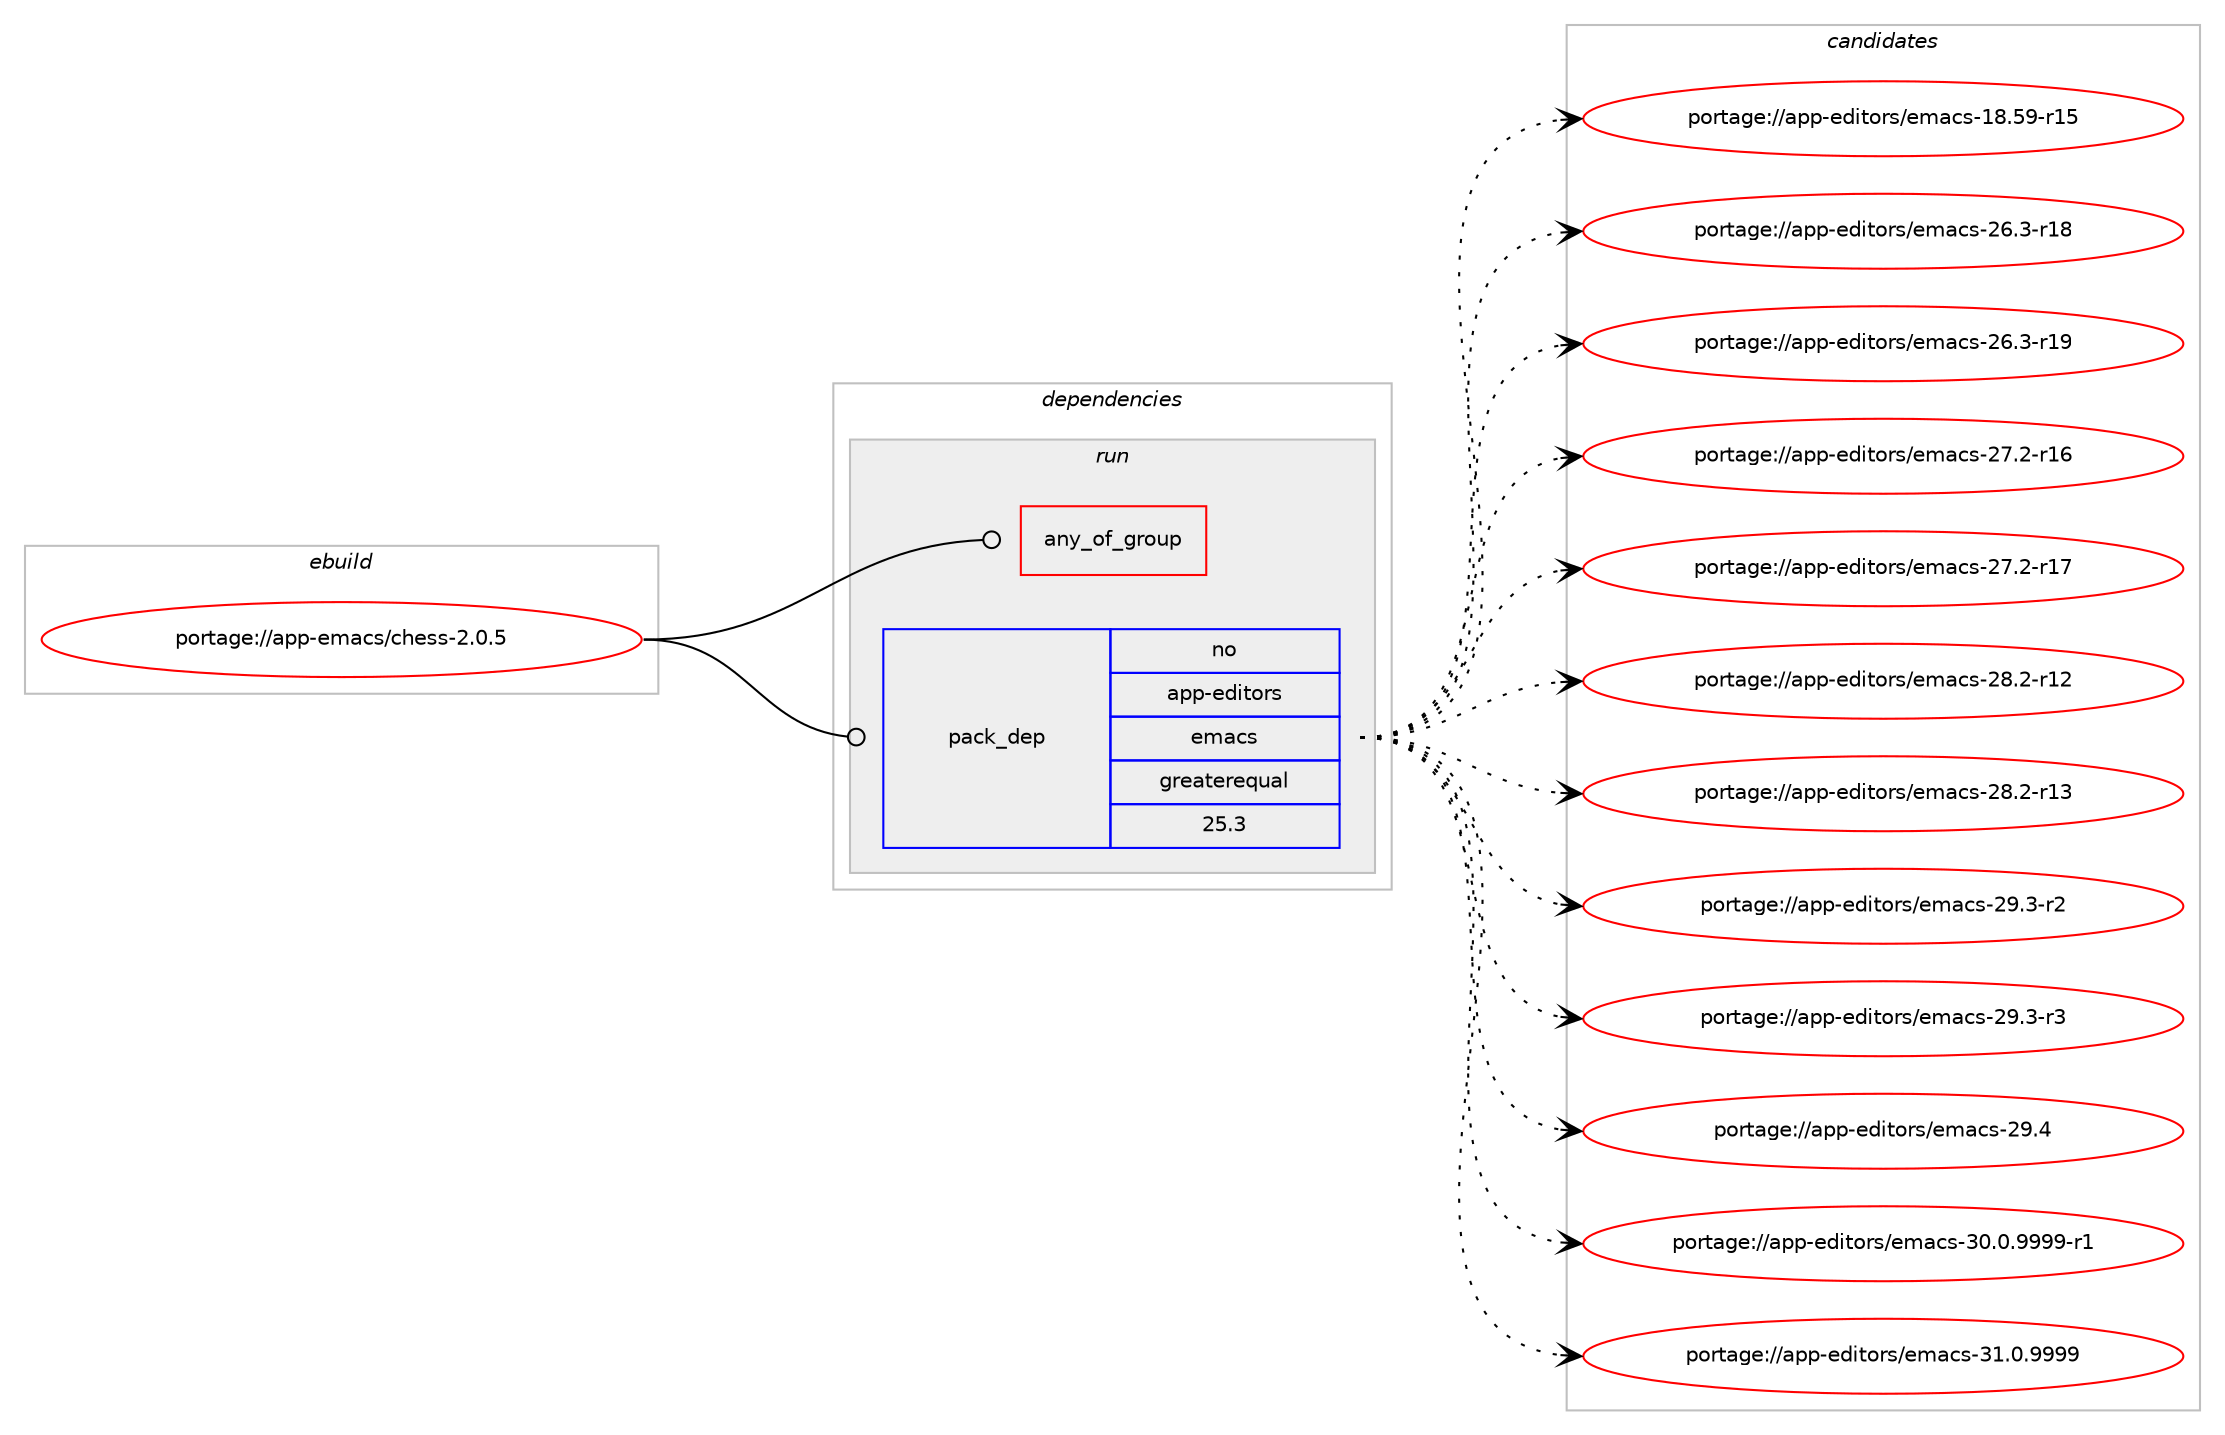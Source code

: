digraph prolog {

# *************
# Graph options
# *************

newrank=true;
concentrate=true;
compound=true;
graph [rankdir=LR,fontname=Helvetica,fontsize=10,ranksep=1.5];#, ranksep=2.5, nodesep=0.2];
edge  [arrowhead=vee];
node  [fontname=Helvetica,fontsize=10];

# **********
# The ebuild
# **********

subgraph cluster_leftcol {
color=gray;
rank=same;
label=<<i>ebuild</i>>;
id [label="portage://app-emacs/chess-2.0.5", color=red, width=4, href="../app-emacs/chess-2.0.5.svg"];
}

# ****************
# The dependencies
# ****************

subgraph cluster_midcol {
color=gray;
label=<<i>dependencies</i>>;
subgraph cluster_compile {
fillcolor="#eeeeee";
style=filled;
label=<<i>compile</i>>;
}
subgraph cluster_compileandrun {
fillcolor="#eeeeee";
style=filled;
label=<<i>compile and run</i>>;
}
subgraph cluster_run {
fillcolor="#eeeeee";
style=filled;
label=<<i>run</i>>;
subgraph any117 {
dependency9644 [label=<<TABLE BORDER="0" CELLBORDER="1" CELLSPACING="0" CELLPADDING="4"><TR><TD CELLPADDING="10">any_of_group</TD></TR></TABLE>>, shape=none, color=red];# *** BEGIN UNKNOWN DEPENDENCY TYPE (TODO) ***
# dependency9644 -> package_dependency(portage://app-emacs/chess-2.0.5,run,no,games-board,stockfish,none,[,,],[],[])
# *** END UNKNOWN DEPENDENCY TYPE (TODO) ***

# *** BEGIN UNKNOWN DEPENDENCY TYPE (TODO) ***
# dependency9644 -> package_dependency(portage://app-emacs/chess-2.0.5,run,no,games-board,fruit,none,[,,],[],[])
# *** END UNKNOWN DEPENDENCY TYPE (TODO) ***

# *** BEGIN UNKNOWN DEPENDENCY TYPE (TODO) ***
# dependency9644 -> package_dependency(portage://app-emacs/chess-2.0.5,run,no,games-board,gnuchess,none,[,,],[],[])
# *** END UNKNOWN DEPENDENCY TYPE (TODO) ***

# *** BEGIN UNKNOWN DEPENDENCY TYPE (TODO) ***
# dependency9644 -> package_dependency(portage://app-emacs/chess-2.0.5,run,no,games-board,phalanx,none,[,,],[],[])
# *** END UNKNOWN DEPENDENCY TYPE (TODO) ***

# *** BEGIN UNKNOWN DEPENDENCY TYPE (TODO) ***
# dependency9644 -> package_dependency(portage://app-emacs/chess-2.0.5,run,no,games-board,sjeng,none,[,,],[],[])
# *** END UNKNOWN DEPENDENCY TYPE (TODO) ***

# *** BEGIN UNKNOWN DEPENDENCY TYPE (TODO) ***
# dependency9644 -> package_dependency(portage://app-emacs/chess-2.0.5,run,no,games-board,crafty,none,[,,],[],[])
# *** END UNKNOWN DEPENDENCY TYPE (TODO) ***

}
id:e -> dependency9644:w [weight=20,style="solid",arrowhead="odot"];
subgraph pack3483 {
dependency9645 [label=<<TABLE BORDER="0" CELLBORDER="1" CELLSPACING="0" CELLPADDING="4" WIDTH="220"><TR><TD ROWSPAN="6" CELLPADDING="30">pack_dep</TD></TR><TR><TD WIDTH="110">no</TD></TR><TR><TD>app-editors</TD></TR><TR><TD>emacs</TD></TR><TR><TD>greaterequal</TD></TR><TR><TD>25.3</TD></TR></TABLE>>, shape=none, color=blue];
}
id:e -> dependency9645:w [weight=20,style="solid",arrowhead="odot"];
}
}

# **************
# The candidates
# **************

subgraph cluster_choices {
rank=same;
color=gray;
label=<<i>candidates</i>>;

subgraph choice3483 {
color=black;
nodesep=1;
choice9711211245101100105116111114115471011099799115454956465357451144953 [label="portage://app-editors/emacs-18.59-r15", color=red, width=4,href="../app-editors/emacs-18.59-r15.svg"];
choice97112112451011001051161111141154710110997991154550544651451144956 [label="portage://app-editors/emacs-26.3-r18", color=red, width=4,href="../app-editors/emacs-26.3-r18.svg"];
choice97112112451011001051161111141154710110997991154550544651451144957 [label="portage://app-editors/emacs-26.3-r19", color=red, width=4,href="../app-editors/emacs-26.3-r19.svg"];
choice97112112451011001051161111141154710110997991154550554650451144954 [label="portage://app-editors/emacs-27.2-r16", color=red, width=4,href="../app-editors/emacs-27.2-r16.svg"];
choice97112112451011001051161111141154710110997991154550554650451144955 [label="portage://app-editors/emacs-27.2-r17", color=red, width=4,href="../app-editors/emacs-27.2-r17.svg"];
choice97112112451011001051161111141154710110997991154550564650451144950 [label="portage://app-editors/emacs-28.2-r12", color=red, width=4,href="../app-editors/emacs-28.2-r12.svg"];
choice97112112451011001051161111141154710110997991154550564650451144951 [label="portage://app-editors/emacs-28.2-r13", color=red, width=4,href="../app-editors/emacs-28.2-r13.svg"];
choice971121124510110010511611111411547101109979911545505746514511450 [label="portage://app-editors/emacs-29.3-r2", color=red, width=4,href="../app-editors/emacs-29.3-r2.svg"];
choice971121124510110010511611111411547101109979911545505746514511451 [label="portage://app-editors/emacs-29.3-r3", color=red, width=4,href="../app-editors/emacs-29.3-r3.svg"];
choice97112112451011001051161111141154710110997991154550574652 [label="portage://app-editors/emacs-29.4", color=red, width=4,href="../app-editors/emacs-29.4.svg"];
choice9711211245101100105116111114115471011099799115455148464846575757574511449 [label="portage://app-editors/emacs-30.0.9999-r1", color=red, width=4,href="../app-editors/emacs-30.0.9999-r1.svg"];
choice971121124510110010511611111411547101109979911545514946484657575757 [label="portage://app-editors/emacs-31.0.9999", color=red, width=4,href="../app-editors/emacs-31.0.9999.svg"];
dependency9645:e -> choice9711211245101100105116111114115471011099799115454956465357451144953:w [style=dotted,weight="100"];
dependency9645:e -> choice97112112451011001051161111141154710110997991154550544651451144956:w [style=dotted,weight="100"];
dependency9645:e -> choice97112112451011001051161111141154710110997991154550544651451144957:w [style=dotted,weight="100"];
dependency9645:e -> choice97112112451011001051161111141154710110997991154550554650451144954:w [style=dotted,weight="100"];
dependency9645:e -> choice97112112451011001051161111141154710110997991154550554650451144955:w [style=dotted,weight="100"];
dependency9645:e -> choice97112112451011001051161111141154710110997991154550564650451144950:w [style=dotted,weight="100"];
dependency9645:e -> choice97112112451011001051161111141154710110997991154550564650451144951:w [style=dotted,weight="100"];
dependency9645:e -> choice971121124510110010511611111411547101109979911545505746514511450:w [style=dotted,weight="100"];
dependency9645:e -> choice971121124510110010511611111411547101109979911545505746514511451:w [style=dotted,weight="100"];
dependency9645:e -> choice97112112451011001051161111141154710110997991154550574652:w [style=dotted,weight="100"];
dependency9645:e -> choice9711211245101100105116111114115471011099799115455148464846575757574511449:w [style=dotted,weight="100"];
dependency9645:e -> choice971121124510110010511611111411547101109979911545514946484657575757:w [style=dotted,weight="100"];
}
}

}
